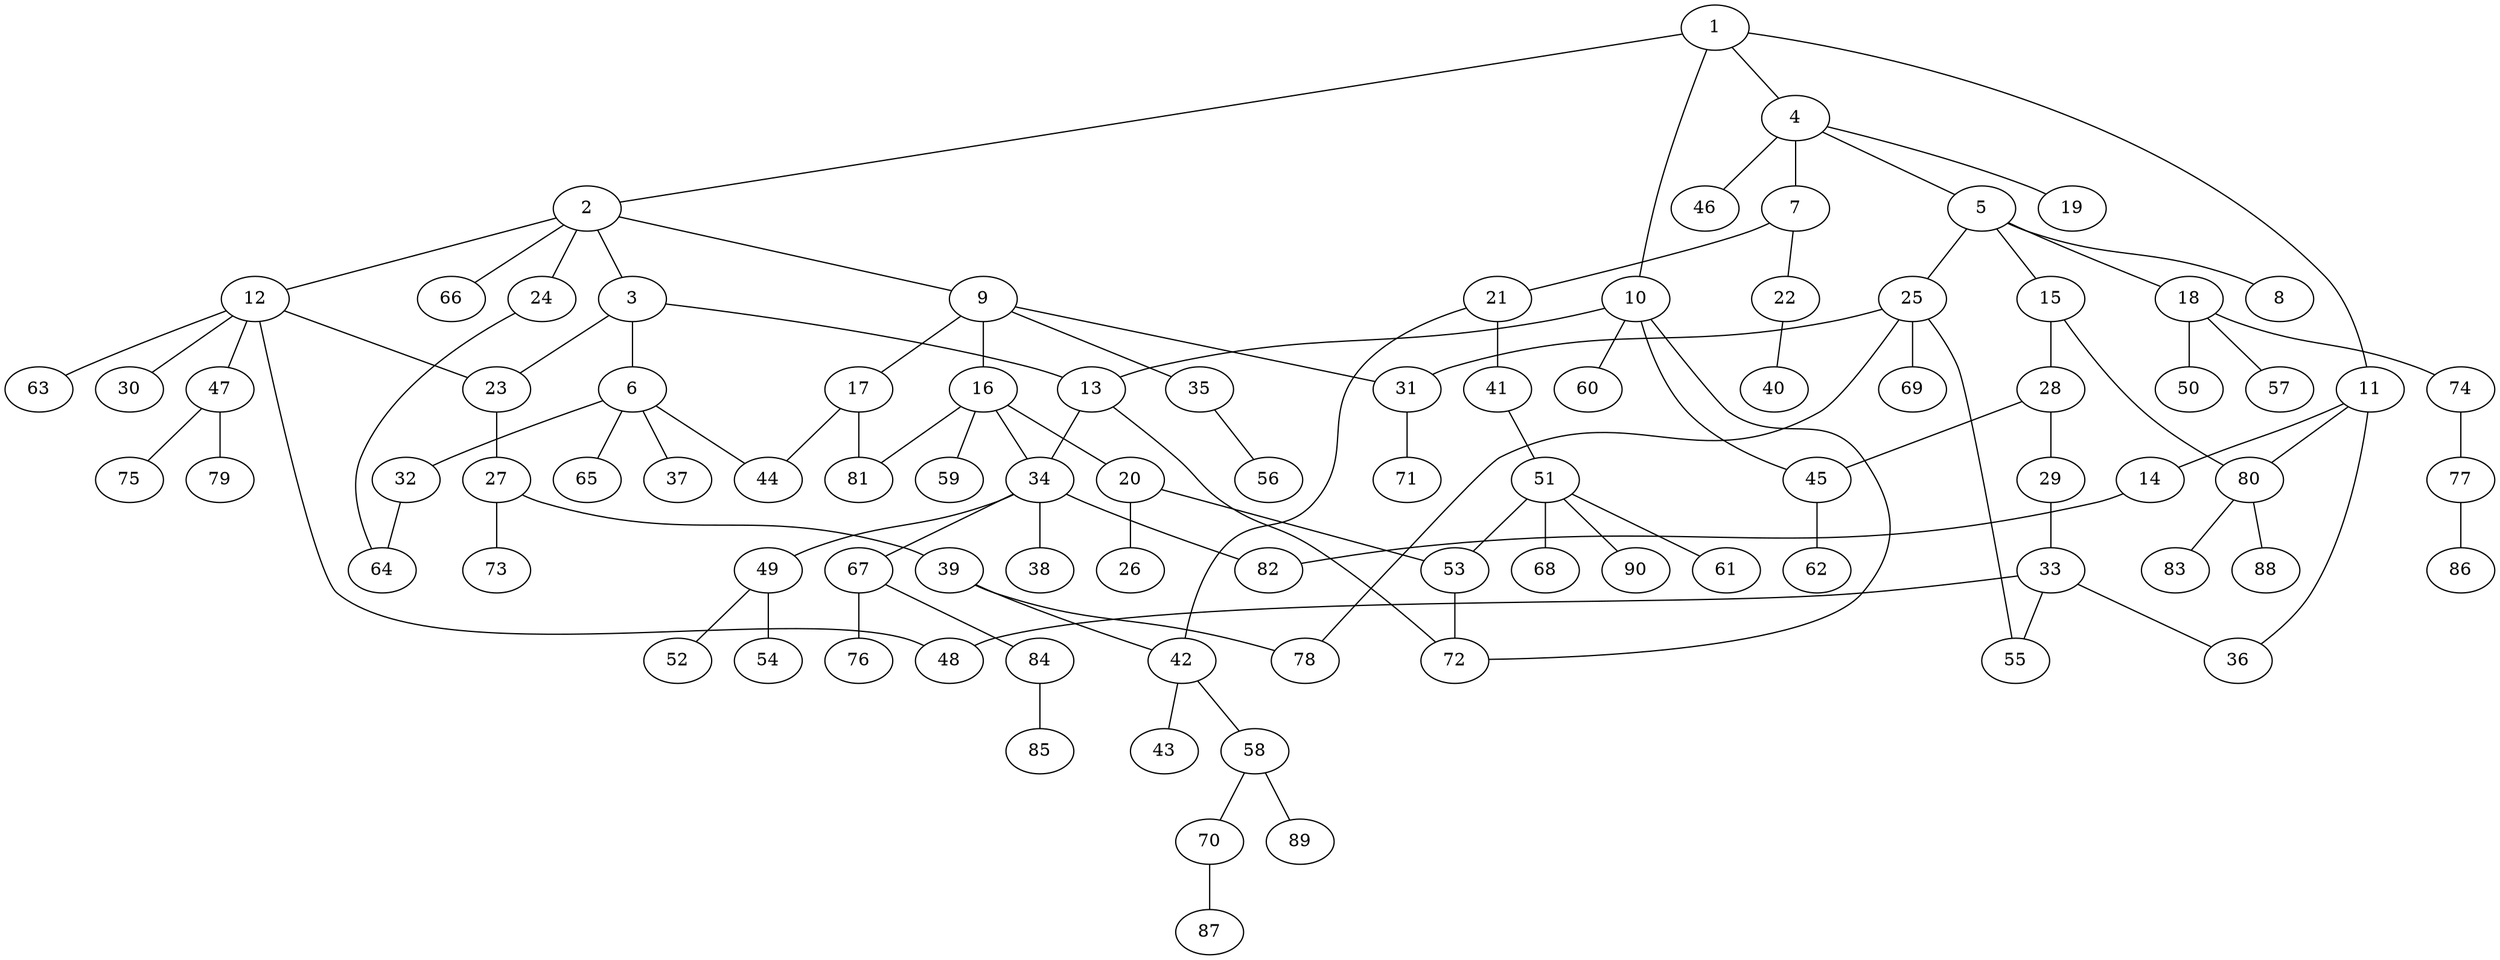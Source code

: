 graph graphname {1--2
1--4
1--10
1--11
2--3
2--9
2--12
2--24
2--66
3--6
3--13
3--23
4--5
4--7
4--19
4--46
5--8
5--15
5--18
5--25
6--32
6--37
6--44
6--65
7--21
7--22
9--16
9--17
9--31
9--35
10--13
10--45
10--60
10--72
11--14
11--36
11--80
12--23
12--30
12--47
12--48
12--63
13--34
13--72
14--82
15--28
15--80
16--20
16--34
16--59
16--81
17--44
17--81
18--50
18--57
18--74
20--26
20--53
21--41
21--42
22--40
23--27
24--64
25--31
25--55
25--69
25--78
27--39
27--73
28--29
28--45
29--33
31--71
32--64
33--36
33--48
33--55
34--38
34--49
34--67
34--82
35--56
39--42
39--78
41--51
42--43
42--58
45--62
47--75
47--79
49--52
49--54
51--53
51--61
51--68
51--90
53--72
58--70
58--89
67--76
67--84
70--87
74--77
77--86
80--83
80--88
84--85
}